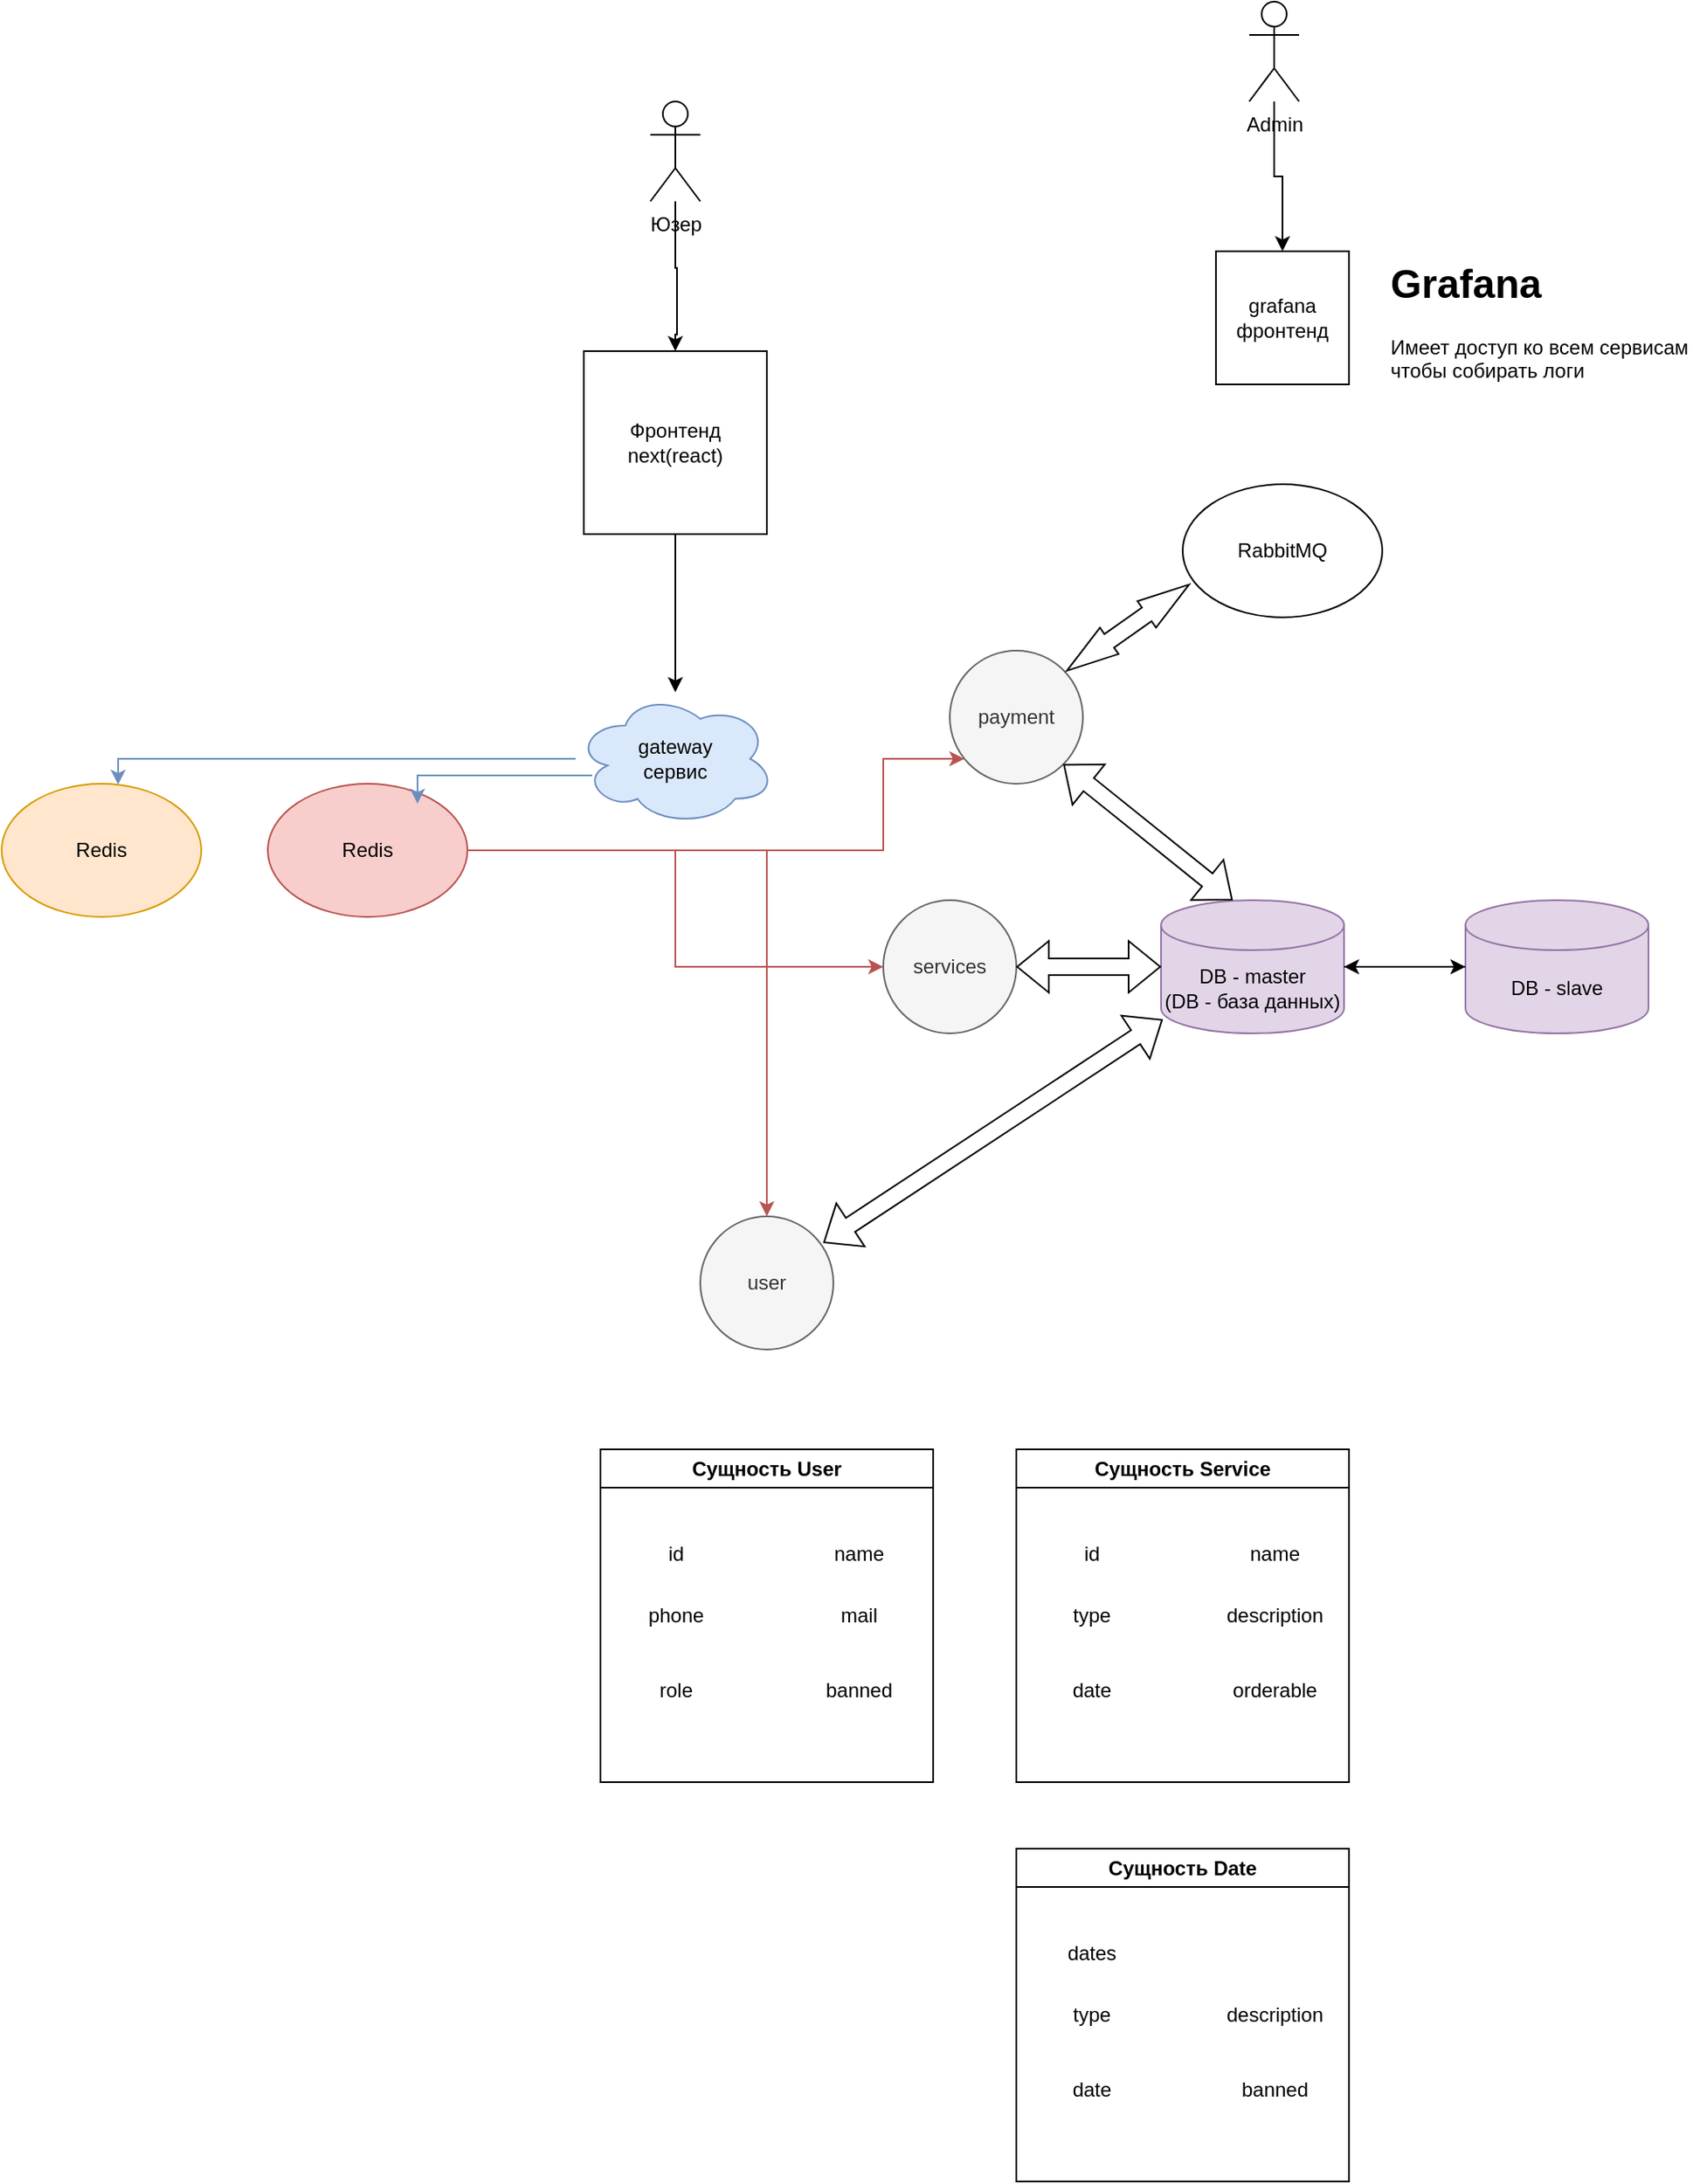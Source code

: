 <mxfile version="22.1.7" type="github">
  <diagram name="Page-1" id="Ni_3Xb_9XdFL_bo4Sd_g">
    <mxGraphModel dx="1035" dy="689" grid="1" gridSize="10" guides="1" tooltips="1" connect="1" arrows="1" fold="1" page="1" pageScale="1" pageWidth="827" pageHeight="1169" math="0" shadow="0">
      <root>
        <mxCell id="0" />
        <mxCell id="1" parent="0" />
        <mxCell id="m55EmyuZSswmqhyX91h7-3" value="" style="edgeStyle=orthogonalEdgeStyle;rounded=0;orthogonalLoop=1;jettySize=auto;html=1;" edge="1" parent="1" source="m55EmyuZSswmqhyX91h7-1" target="m55EmyuZSswmqhyX91h7-4">
          <mxGeometry relative="1" as="geometry">
            <mxPoint x="425.0" y="260" as="targetPoint" />
            <Array as="points">
              <mxPoint x="425" y="220" />
              <mxPoint x="426" y="220" />
              <mxPoint x="426" y="260" />
              <mxPoint x="425" y="260" />
            </Array>
          </mxGeometry>
        </mxCell>
        <mxCell id="m55EmyuZSswmqhyX91h7-1" value="Юзер" style="shape=umlActor;verticalLabelPosition=bottom;verticalAlign=top;html=1;outlineConnect=0;" vertex="1" parent="1">
          <mxGeometry x="410" y="120" width="30" height="60" as="geometry" />
        </mxCell>
        <mxCell id="m55EmyuZSswmqhyX91h7-6" value="" style="edgeStyle=orthogonalEdgeStyle;rounded=0;orthogonalLoop=1;jettySize=auto;html=1;" edge="1" parent="1" source="m55EmyuZSswmqhyX91h7-4" target="m55EmyuZSswmqhyX91h7-5">
          <mxGeometry relative="1" as="geometry" />
        </mxCell>
        <mxCell id="m55EmyuZSswmqhyX91h7-4" value="Фронтенд&lt;br&gt;next(react)" style="whiteSpace=wrap;html=1;aspect=fixed;" vertex="1" parent="1">
          <mxGeometry x="370" y="270" width="110" height="110" as="geometry" />
        </mxCell>
        <mxCell id="m55EmyuZSswmqhyX91h7-20" style="edgeStyle=orthogonalEdgeStyle;rounded=0;orthogonalLoop=1;jettySize=auto;html=1;fillColor=#dae8fc;strokeColor=#6c8ebf;" edge="1" parent="1" source="m55EmyuZSswmqhyX91h7-5" target="m55EmyuZSswmqhyX91h7-35">
          <mxGeometry relative="1" as="geometry">
            <Array as="points">
              <mxPoint x="90" y="515" />
            </Array>
          </mxGeometry>
        </mxCell>
        <mxCell id="m55EmyuZSswmqhyX91h7-5" value="gateway&lt;br&gt;сервис" style="ellipse;shape=cloud;whiteSpace=wrap;html=1;fillColor=#dae8fc;strokeColor=#6c8ebf;" vertex="1" parent="1">
          <mxGeometry x="365" y="475" width="120" height="80" as="geometry" />
        </mxCell>
        <mxCell id="m55EmyuZSswmqhyX91h7-7" value="user" style="ellipse;whiteSpace=wrap;html=1;aspect=fixed;fillColor=#f5f5f5;fontColor=#333333;strokeColor=#666666;" vertex="1" parent="1">
          <mxGeometry x="440" y="790" width="80" height="80" as="geometry" />
        </mxCell>
        <mxCell id="m55EmyuZSswmqhyX91h7-11" value="payment" style="ellipse;whiteSpace=wrap;html=1;fillColor=#f5f5f5;fontColor=#333333;strokeColor=#666666;" vertex="1" parent="1">
          <mxGeometry x="590" y="450" width="80" height="80" as="geometry" />
        </mxCell>
        <mxCell id="m55EmyuZSswmqhyX91h7-13" value="services" style="ellipse;whiteSpace=wrap;html=1;fillColor=#f5f5f5;fontColor=#333333;strokeColor=#666666;" vertex="1" parent="1">
          <mxGeometry x="550" y="600" width="80" height="80" as="geometry" />
        </mxCell>
        <mxCell id="m55EmyuZSswmqhyX91h7-15" value="RabbitMQ" style="ellipse;whiteSpace=wrap;html=1;" vertex="1" parent="1">
          <mxGeometry x="730" y="350" width="120" height="80" as="geometry" />
        </mxCell>
        <mxCell id="m55EmyuZSswmqhyX91h7-21" style="edgeStyle=orthogonalEdgeStyle;rounded=0;orthogonalLoop=1;jettySize=auto;html=1;fillColor=#f8cecc;strokeColor=#b85450;" edge="1" parent="1" source="m55EmyuZSswmqhyX91h7-16" target="m55EmyuZSswmqhyX91h7-7">
          <mxGeometry relative="1" as="geometry" />
        </mxCell>
        <mxCell id="m55EmyuZSswmqhyX91h7-22" style="edgeStyle=orthogonalEdgeStyle;rounded=0;orthogonalLoop=1;jettySize=auto;html=1;fillColor=#f8cecc;strokeColor=#b85450;" edge="1" parent="1" source="m55EmyuZSswmqhyX91h7-16" target="m55EmyuZSswmqhyX91h7-13">
          <mxGeometry relative="1" as="geometry" />
        </mxCell>
        <mxCell id="m55EmyuZSswmqhyX91h7-23" style="edgeStyle=orthogonalEdgeStyle;rounded=0;orthogonalLoop=1;jettySize=auto;html=1;fillColor=#f8cecc;strokeColor=#b85450;" edge="1" parent="1" source="m55EmyuZSswmqhyX91h7-16" target="m55EmyuZSswmqhyX91h7-11">
          <mxGeometry relative="1" as="geometry">
            <Array as="points">
              <mxPoint x="550" y="570" />
              <mxPoint x="550" y="515" />
            </Array>
          </mxGeometry>
        </mxCell>
        <mxCell id="m55EmyuZSswmqhyX91h7-16" value="Redis" style="ellipse;whiteSpace=wrap;html=1;fillColor=#f8cecc;strokeColor=#b85450;" vertex="1" parent="1">
          <mxGeometry x="180" y="530" width="120" height="80" as="geometry" />
        </mxCell>
        <mxCell id="m55EmyuZSswmqhyX91h7-24" value="DB - master&lt;br&gt;(DB - база данных)" style="shape=cylinder3;whiteSpace=wrap;html=1;boundedLbl=1;backgroundOutline=1;size=15;fillColor=#e1d5e7;strokeColor=#9673a6;" vertex="1" parent="1">
          <mxGeometry x="717" y="600" width="110" height="80" as="geometry" />
        </mxCell>
        <mxCell id="m55EmyuZSswmqhyX91h7-29" value="" style="shape=flexArrow;endArrow=classic;startArrow=classic;html=1;rounded=0;entryX=0;entryY=0.5;entryDx=0;entryDy=0;entryPerimeter=0;" edge="1" parent="1" source="m55EmyuZSswmqhyX91h7-13" target="m55EmyuZSswmqhyX91h7-24">
          <mxGeometry width="100" height="100" relative="1" as="geometry">
            <mxPoint x="590" y="760" as="sourcePoint" />
            <mxPoint x="710" y="640" as="targetPoint" />
          </mxGeometry>
        </mxCell>
        <mxCell id="m55EmyuZSswmqhyX91h7-30" value="" style="shape=flexArrow;endArrow=classic;startArrow=classic;html=1;rounded=0;entryX=0.391;entryY=0;entryDx=0;entryDy=0;entryPerimeter=0;exitX=1;exitY=1;exitDx=0;exitDy=0;" edge="1" parent="1" source="m55EmyuZSswmqhyX91h7-11" target="m55EmyuZSswmqhyX91h7-24">
          <mxGeometry width="100" height="100" relative="1" as="geometry">
            <mxPoint x="510" y="640" as="sourcePoint" />
            <mxPoint x="610" y="540" as="targetPoint" />
          </mxGeometry>
        </mxCell>
        <mxCell id="m55EmyuZSswmqhyX91h7-31" value="" style="shape=flexArrow;endArrow=classic;startArrow=classic;html=1;rounded=0;entryX=0.009;entryY=0.895;entryDx=0;entryDy=0;entryPerimeter=0;exitX=0.925;exitY=0.198;exitDx=0;exitDy=0;exitPerimeter=0;" edge="1" parent="1" source="m55EmyuZSswmqhyX91h7-7" target="m55EmyuZSswmqhyX91h7-24">
          <mxGeometry width="100" height="100" relative="1" as="geometry">
            <mxPoint x="510" y="790" as="sourcePoint" />
            <mxPoint x="610" y="690" as="targetPoint" />
          </mxGeometry>
        </mxCell>
        <mxCell id="m55EmyuZSswmqhyX91h7-32" value="DB - slave" style="shape=cylinder3;whiteSpace=wrap;html=1;boundedLbl=1;backgroundOutline=1;size=15;fillColor=#e1d5e7;strokeColor=#9673a6;" vertex="1" parent="1">
          <mxGeometry x="900" y="600" width="110" height="80" as="geometry" />
        </mxCell>
        <mxCell id="m55EmyuZSswmqhyX91h7-33" style="edgeStyle=orthogonalEdgeStyle;rounded=0;orthogonalLoop=1;jettySize=auto;html=1;entryX=1;entryY=0.5;entryDx=0;entryDy=0;entryPerimeter=0;" edge="1" parent="1" source="m55EmyuZSswmqhyX91h7-32" target="m55EmyuZSswmqhyX91h7-24">
          <mxGeometry relative="1" as="geometry" />
        </mxCell>
        <mxCell id="m55EmyuZSswmqhyX91h7-34" style="edgeStyle=orthogonalEdgeStyle;rounded=0;orthogonalLoop=1;jettySize=auto;html=1;entryX=0;entryY=0.5;entryDx=0;entryDy=0;entryPerimeter=0;" edge="1" parent="1" source="m55EmyuZSswmqhyX91h7-24" target="m55EmyuZSswmqhyX91h7-32">
          <mxGeometry relative="1" as="geometry" />
        </mxCell>
        <mxCell id="m55EmyuZSswmqhyX91h7-35" value="Redis" style="ellipse;whiteSpace=wrap;html=1;fillColor=#ffe6cc;strokeColor=#d79b00;" vertex="1" parent="1">
          <mxGeometry x="20" y="530" width="120" height="80" as="geometry" />
        </mxCell>
        <mxCell id="m55EmyuZSswmqhyX91h7-37" style="edgeStyle=orthogonalEdgeStyle;rounded=0;orthogonalLoop=1;jettySize=auto;html=1;fillColor=#dae8fc;strokeColor=#6c8ebf;" edge="1" parent="1">
          <mxGeometry relative="1" as="geometry">
            <mxPoint x="375" y="525" as="sourcePoint" />
            <mxPoint x="270" y="542" as="targetPoint" />
            <Array as="points">
              <mxPoint x="270" y="525" />
            </Array>
          </mxGeometry>
        </mxCell>
        <mxCell id="m55EmyuZSswmqhyX91h7-38" value="" style="shape=flexArrow;endArrow=classic;startArrow=classic;html=1;rounded=0;exitX=1;exitY=0;exitDx=0;exitDy=0;entryX=0.021;entryY=0.742;entryDx=0;entryDy=0;entryPerimeter=0;startWidth=8.372;startSize=10.04;endWidth=8.372;endSize=10.04;" edge="1" parent="1">
          <mxGeometry width="100" height="100" relative="1" as="geometry">
            <mxPoint x="660.004" y="462.356" as="sourcePoint" />
            <mxPoint x="734.24" y="410" as="targetPoint" />
          </mxGeometry>
        </mxCell>
        <mxCell id="m55EmyuZSswmqhyX91h7-39" value="Сущность User" style="swimlane;whiteSpace=wrap;html=1;" vertex="1" parent="1">
          <mxGeometry x="380" y="930" width="200" height="200" as="geometry" />
        </mxCell>
        <mxCell id="m55EmyuZSswmqhyX91h7-42" value="name" style="text;html=1;align=center;verticalAlign=middle;resizable=0;points=[];autosize=1;strokeColor=none;fillColor=none;" vertex="1" parent="m55EmyuZSswmqhyX91h7-39">
          <mxGeometry x="130" y="48" width="50" height="30" as="geometry" />
        </mxCell>
        <mxCell id="m55EmyuZSswmqhyX91h7-47" value="mail&lt;br&gt;" style="text;html=1;align=center;verticalAlign=middle;resizable=0;points=[];autosize=1;strokeColor=none;fillColor=none;" vertex="1" parent="m55EmyuZSswmqhyX91h7-39">
          <mxGeometry x="130" y="85" width="50" height="30" as="geometry" />
        </mxCell>
        <mxCell id="m55EmyuZSswmqhyX91h7-48" value="phone&lt;br&gt;" style="text;html=1;align=center;verticalAlign=middle;resizable=0;points=[];autosize=1;strokeColor=none;fillColor=none;" vertex="1" parent="m55EmyuZSswmqhyX91h7-39">
          <mxGeometry x="15" y="85" width="60" height="30" as="geometry" />
        </mxCell>
        <mxCell id="m55EmyuZSswmqhyX91h7-49" value="role&lt;br&gt;" style="text;html=1;align=center;verticalAlign=middle;resizable=0;points=[];autosize=1;strokeColor=none;fillColor=none;" vertex="1" parent="m55EmyuZSswmqhyX91h7-39">
          <mxGeometry x="25" y="130" width="40" height="30" as="geometry" />
        </mxCell>
        <mxCell id="m55EmyuZSswmqhyX91h7-50" value="banned&lt;br&gt;" style="text;html=1;align=center;verticalAlign=middle;resizable=0;points=[];autosize=1;strokeColor=none;fillColor=none;" vertex="1" parent="m55EmyuZSswmqhyX91h7-39">
          <mxGeometry x="125" y="130" width="60" height="30" as="geometry" />
        </mxCell>
        <mxCell id="m55EmyuZSswmqhyX91h7-41" value="id&lt;br&gt;" style="text;html=1;align=center;verticalAlign=middle;resizable=0;points=[];autosize=1;strokeColor=none;fillColor=none;" vertex="1" parent="m55EmyuZSswmqhyX91h7-39">
          <mxGeometry x="30" y="48" width="30" height="30" as="geometry" />
        </mxCell>
        <mxCell id="m55EmyuZSswmqhyX91h7-43" value="grafana&lt;br&gt;фронтенд" style="whiteSpace=wrap;html=1;aspect=fixed;" vertex="1" parent="1">
          <mxGeometry x="750" y="210" width="80" height="80" as="geometry" />
        </mxCell>
        <mxCell id="m55EmyuZSswmqhyX91h7-45" value="" style="edgeStyle=orthogonalEdgeStyle;rounded=0;orthogonalLoop=1;jettySize=auto;html=1;" edge="1" parent="1" source="m55EmyuZSswmqhyX91h7-44" target="m55EmyuZSswmqhyX91h7-43">
          <mxGeometry relative="1" as="geometry" />
        </mxCell>
        <mxCell id="m55EmyuZSswmqhyX91h7-44" value="Admin" style="shape=umlActor;verticalLabelPosition=bottom;verticalAlign=top;html=1;outlineConnect=0;" vertex="1" parent="1">
          <mxGeometry x="770" y="60" width="30" height="60" as="geometry" />
        </mxCell>
        <mxCell id="m55EmyuZSswmqhyX91h7-46" value="&lt;h1&gt;Grafana&lt;/h1&gt;&lt;p&gt;Имеет доступ ко всем сервисам чтобы собирать логи&lt;/p&gt;" style="text;html=1;strokeColor=none;fillColor=none;spacing=5;spacingTop=-20;whiteSpace=wrap;overflow=hidden;rounded=0;" vertex="1" parent="1">
          <mxGeometry x="850" y="210" width="190" height="120" as="geometry" />
        </mxCell>
        <mxCell id="m55EmyuZSswmqhyX91h7-51" value="Сущность Service" style="swimlane;whiteSpace=wrap;html=1;" vertex="1" parent="1">
          <mxGeometry x="630" y="930" width="200" height="200" as="geometry" />
        </mxCell>
        <mxCell id="m55EmyuZSswmqhyX91h7-52" value="name" style="text;html=1;align=center;verticalAlign=middle;resizable=0;points=[];autosize=1;strokeColor=none;fillColor=none;" vertex="1" parent="m55EmyuZSswmqhyX91h7-51">
          <mxGeometry x="130" y="48" width="50" height="30" as="geometry" />
        </mxCell>
        <mxCell id="m55EmyuZSswmqhyX91h7-53" value="description" style="text;html=1;align=center;verticalAlign=middle;resizable=0;points=[];autosize=1;strokeColor=none;fillColor=none;" vertex="1" parent="m55EmyuZSswmqhyX91h7-51">
          <mxGeometry x="115" y="85" width="80" height="30" as="geometry" />
        </mxCell>
        <mxCell id="m55EmyuZSswmqhyX91h7-54" value="type" style="text;html=1;align=center;verticalAlign=middle;resizable=0;points=[];autosize=1;strokeColor=none;fillColor=none;" vertex="1" parent="m55EmyuZSswmqhyX91h7-51">
          <mxGeometry x="20" y="85" width="50" height="30" as="geometry" />
        </mxCell>
        <mxCell id="m55EmyuZSswmqhyX91h7-55" value="date" style="text;html=1;align=center;verticalAlign=middle;resizable=0;points=[];autosize=1;strokeColor=none;fillColor=none;" vertex="1" parent="m55EmyuZSswmqhyX91h7-51">
          <mxGeometry x="20" y="130" width="50" height="30" as="geometry" />
        </mxCell>
        <mxCell id="m55EmyuZSswmqhyX91h7-56" value="orderable" style="text;html=1;align=center;verticalAlign=middle;resizable=0;points=[];autosize=1;strokeColor=none;fillColor=none;" vertex="1" parent="m55EmyuZSswmqhyX91h7-51">
          <mxGeometry x="120" y="130" width="70" height="30" as="geometry" />
        </mxCell>
        <mxCell id="m55EmyuZSswmqhyX91h7-57" value="id&lt;br&gt;" style="text;html=1;align=center;verticalAlign=middle;resizable=0;points=[];autosize=1;strokeColor=none;fillColor=none;" vertex="1" parent="m55EmyuZSswmqhyX91h7-51">
          <mxGeometry x="30" y="48" width="30" height="30" as="geometry" />
        </mxCell>
        <mxCell id="m55EmyuZSswmqhyX91h7-58" value="Сущность Date" style="swimlane;whiteSpace=wrap;html=1;" vertex="1" parent="1">
          <mxGeometry x="630" y="1170" width="200" height="200" as="geometry" />
        </mxCell>
        <mxCell id="m55EmyuZSswmqhyX91h7-60" value="description" style="text;html=1;align=center;verticalAlign=middle;resizable=0;points=[];autosize=1;strokeColor=none;fillColor=none;" vertex="1" parent="m55EmyuZSswmqhyX91h7-58">
          <mxGeometry x="115" y="85" width="80" height="30" as="geometry" />
        </mxCell>
        <mxCell id="m55EmyuZSswmqhyX91h7-61" value="type" style="text;html=1;align=center;verticalAlign=middle;resizable=0;points=[];autosize=1;strokeColor=none;fillColor=none;" vertex="1" parent="m55EmyuZSswmqhyX91h7-58">
          <mxGeometry x="20" y="85" width="50" height="30" as="geometry" />
        </mxCell>
        <mxCell id="m55EmyuZSswmqhyX91h7-62" value="date" style="text;html=1;align=center;verticalAlign=middle;resizable=0;points=[];autosize=1;strokeColor=none;fillColor=none;" vertex="1" parent="m55EmyuZSswmqhyX91h7-58">
          <mxGeometry x="20" y="130" width="50" height="30" as="geometry" />
        </mxCell>
        <mxCell id="m55EmyuZSswmqhyX91h7-63" value="banned&lt;br&gt;" style="text;html=1;align=center;verticalAlign=middle;resizable=0;points=[];autosize=1;strokeColor=none;fillColor=none;" vertex="1" parent="m55EmyuZSswmqhyX91h7-58">
          <mxGeometry x="125" y="130" width="60" height="30" as="geometry" />
        </mxCell>
        <mxCell id="m55EmyuZSswmqhyX91h7-64" value="dates" style="text;html=1;align=center;verticalAlign=middle;resizable=0;points=[];autosize=1;strokeColor=none;fillColor=none;" vertex="1" parent="m55EmyuZSswmqhyX91h7-58">
          <mxGeometry x="20" y="48" width="50" height="30" as="geometry" />
        </mxCell>
      </root>
    </mxGraphModel>
  </diagram>
</mxfile>
